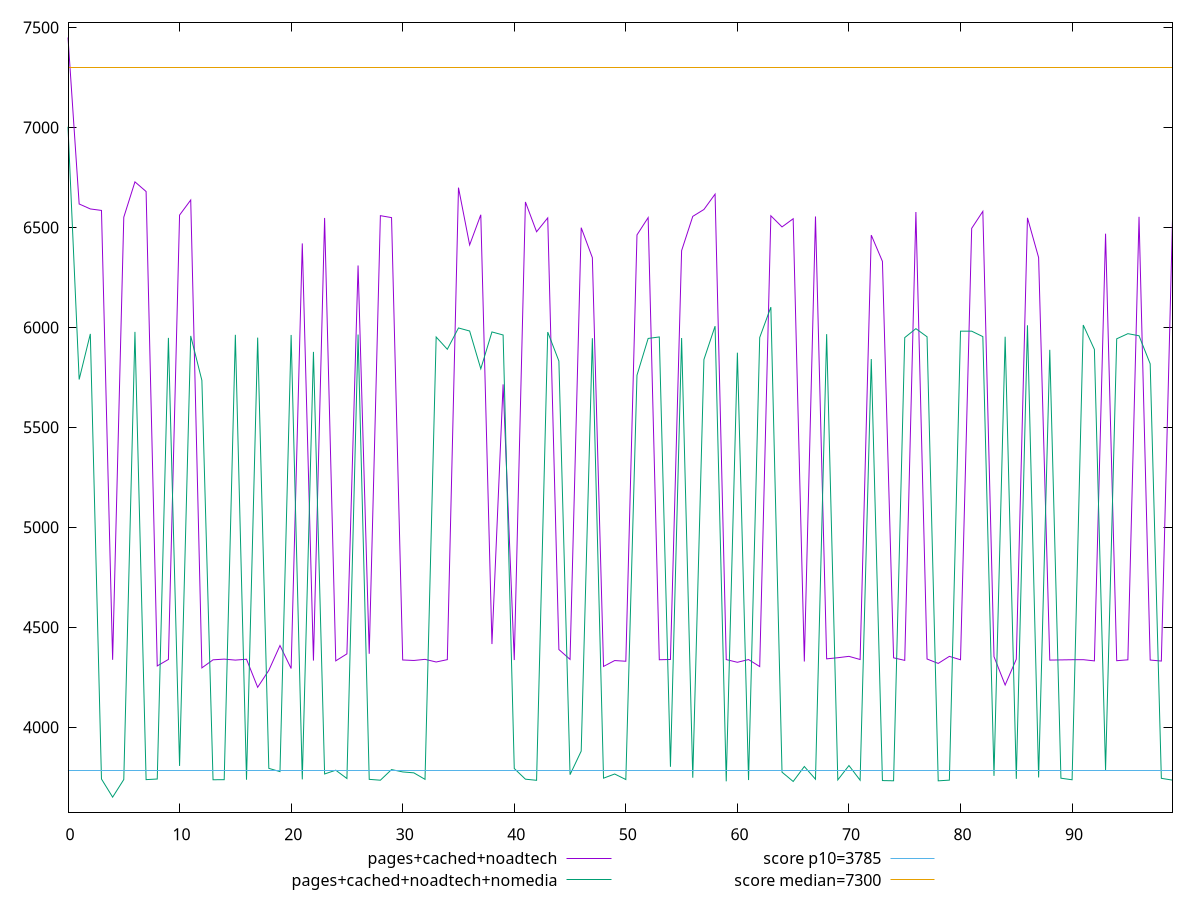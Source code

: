 reset

$pagesCachedNoadtech <<EOF
0 7450.286
1 6617.403
2 6592.592499999999
3 6585.1693
4 4337.187
5 6551.226199999999
6 6728.048000000001
7 6679.704100000002
8 4306.5149999999985
9 4339.0125499999995
10 6561.8125
11 6637.248550000001
12 4296.775499999999
13 4337.110250000001
14 4340.57635
15 4335.6924
16 4340.01525
17 4199.7275
18 4284.4655
19 4408.597400000001
20 4293.6965
21 6420.24
22 4333.1987500000005
23 6547.509
24 4331.901000000001
25 4366.87225
26 6309.7895
27 4367.190299999998
28 6558.981399999999
29 6549.2513
30 4336.288550000001
31 4333.8348000000005
32 4339.5066
33 4326.235499999999
34 4337.9694500000005
35 6699.14235
36 6412.505499999999
37 6563.408900000001
38 4416.069799999999
39 5715.074999999999
40 4335.98885
41 6627.518600000001
42 6478.4209999999985
43 6547.8631000000005
44 4388.566999999998
45 4339.2342499999995
46 6498.867
47 6348.9490000000005
48 4304.121500000001
49 4333.3964
50 4329.989450000001
51 6462.654999999999
52 6549.241821354196
53 4337.445600000001
54 4338.8331499999995
55 6383.998000000001
56 6555.4135
57 6589.8449
58 6666.743499999999
59 4338.303849999998
60 4324.7315
61 4338.5198
62 4303.322999999999
63 6558.4673
64 6502.71
65 6543.579899999999
66 4328.610549999999
67 6554.866900000001
68 4341.9385
69 4347.590400000001
70 4354.45
71 4338.667349999999
72 6461.647999999999
73 6330.4005
74 4347.054
75 4334.3465
76 6577.330899999999
77 4341.1822999999995
78 4319.115499999999
79 4354.3978499999985
80 4337.380999999999
81 6495.5070000000005
82 6580.571
83 4353.035
84 4211.1725
85 4340.2698
86 6548.146199999999
87 6349.4490000000005
88 4335.727000000001
89 4336.657899999999
90 4337.54775
91 4337.839499999999
92 4331.75865
93 6468.77615
94 4332.7168
95 4337.059300000002
96 6553.175300000001
97 4335.972900000001
98 4330.951999999999
99 6542.3129
EOF

$pagesCachedNoadtechNomedia <<EOF
0 7003.7535
1 5739.486499999999
2 5967.575599999999
3 3740.9081000000006
4 3650.1084999999994
5 3738.2274000000007
6 5977.477800000001
7 3737.77935
8 3740.8170500000006
9 5947.660199999999
10 3806.478000000001
11 5957.4015
12 5734.713
13 3737.07575
14 3737.529600000001
15 5962.8290000000015
16 3737.204750000001
17 5948.8791
18 3794.2240000000006
19 3777.7854999999986
20 5962.275
21 3738.9650218864945
22 5877.455
23 3766.0437999999995
24 3784.9069999999992
25 3743.3188
26 5964.1268
27 3739.1173500000004
28 3734.8622499999997
29 3788.055
30 3776.2479999999996
31 3771.641
32 3739.1461000000004
33 5951.936399999999
34 5890.6224999999995
35 5997.161999999999
36 5981.980999999998
37 5792.786499999999
38 5977.3233
39 5962.022999999999
40 3793.4400000000005
41 3740.00915
42 3734.3401500000004
43 5976.6376
44 5831.6885
45 3762.61
46 3880.442
47 5945.833999999999
48 3745.036
49 3765.904
50 3738.2372999999993
51 5760.807000000001
52 5944.767000000001
53 5952.254000000001
54 3801.954
55 5946.792100000001
56 3747.2195000000006
57 5839.130000000001
58 6006.2579
59 3729.208999999999
60 5873.541799999999
61 3735.529250000001
62 5949.3717
63 6101.458999999999
64 3775.147
65 3728.5588500000003
66 3803.3475000000003
67 3739.8794
68 5966.111499999999
69 3736.5200999999997
70 3808.1589999999997
71 3734.85865
72 5841.995000000001
73 3733.03135
74 3731.9909499999994
75 5948.9635
76 5993.731999999999
77 5953.0736
78 3731.7064499999997
79 3735.2279499999995
80 5981.330999999998
81 5981.120999999999
82 5953.935800000001
83 3756.743299999999
84 5953.2508
85 3741.7359000000006
86 6010.460000000001
87 3748.5266500000007
88 5887.933000000001
89 3744.873150000001
90 3737.0186418724325
91 6011.841999999999
92 5889.8308
93 3785.167
94 5942.997199999999
95 5968.612000000001
96 5958.289999999999
97 5817.687
98 3744.2338499999996
99 3735.201
EOF

set key outside below
set xrange [0:99]
set yrange [3574.1049499999995:7526.28955]
set trange [3574.1049499999995:7526.28955]
set terminal svg size 640, 520 enhanced background rgb 'white'
set output "report_00019_2021-02-10T18-14-37.922Z//interactive/comparison/line/2_vs_3.svg"

plot $pagesCachedNoadtech title "pages+cached+noadtech" with line, \
     $pagesCachedNoadtechNomedia title "pages+cached+noadtech+nomedia" with line, \
     3785 title "score p10=3785", \
     7300 title "score median=7300"

reset
